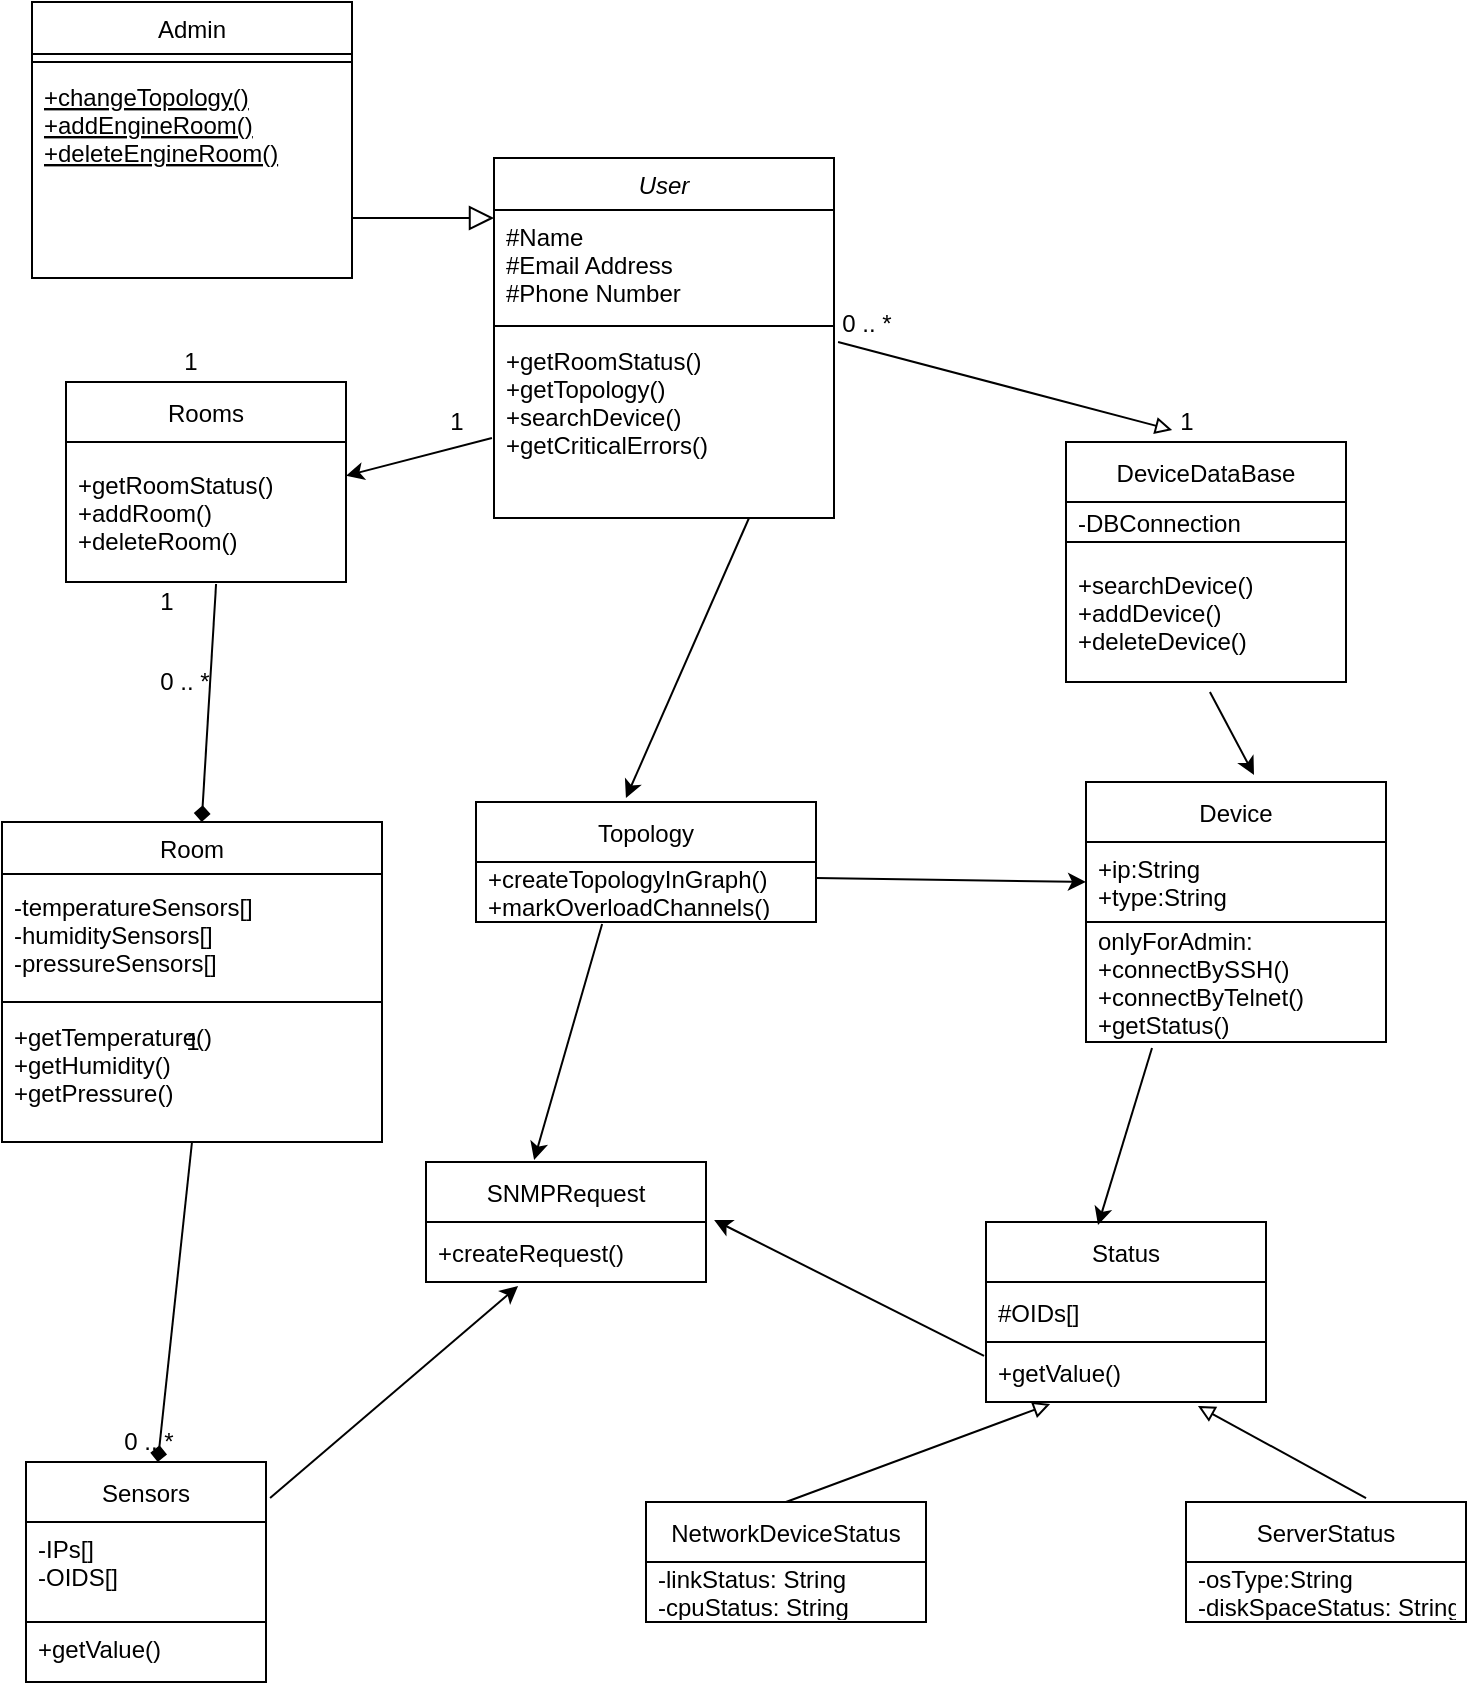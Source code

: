 <mxfile version="15.8.8" type="github">
  <diagram id="C5RBs43oDa-KdzZeNtuy" name="Page-1">
    <mxGraphModel dx="1422" dy="664" grid="1" gridSize="10" guides="1" tooltips="1" connect="1" arrows="1" fold="1" page="1" pageScale="1" pageWidth="827" pageHeight="1169" math="0" shadow="0">
      <root>
        <mxCell id="WIyWlLk6GJQsqaUBKTNV-0" />
        <mxCell id="WIyWlLk6GJQsqaUBKTNV-1" parent="WIyWlLk6GJQsqaUBKTNV-0" />
        <mxCell id="zkfFHV4jXpPFQw0GAbJ--0" value="User" style="swimlane;fontStyle=2;align=center;verticalAlign=top;childLayout=stackLayout;horizontal=1;startSize=26;horizontalStack=0;resizeParent=1;resizeLast=0;collapsible=1;marginBottom=0;rounded=0;shadow=0;strokeWidth=1;" parent="WIyWlLk6GJQsqaUBKTNV-1" vertex="1">
          <mxGeometry x="264" y="168" width="170" height="180" as="geometry">
            <mxRectangle x="230" y="140" width="160" height="26" as="alternateBounds" />
          </mxGeometry>
        </mxCell>
        <mxCell id="zkfFHV4jXpPFQw0GAbJ--1" value="#Name&#xa;#Email Address&#xa;#Phone Number" style="text;align=left;verticalAlign=top;spacingLeft=4;spacingRight=4;overflow=hidden;rotatable=0;points=[[0,0.5],[1,0.5]];portConstraint=eastwest;" parent="zkfFHV4jXpPFQw0GAbJ--0" vertex="1">
          <mxGeometry y="26" width="170" height="54" as="geometry" />
        </mxCell>
        <mxCell id="zkfFHV4jXpPFQw0GAbJ--4" value="" style="line;html=1;strokeWidth=1;align=left;verticalAlign=middle;spacingTop=-1;spacingLeft=3;spacingRight=3;rotatable=0;labelPosition=right;points=[];portConstraint=eastwest;" parent="zkfFHV4jXpPFQw0GAbJ--0" vertex="1">
          <mxGeometry y="80" width="170" height="8" as="geometry" />
        </mxCell>
        <mxCell id="zkfFHV4jXpPFQw0GAbJ--5" value="+getRoomStatus()&#xa;+getTopology()&#xa;+searchDevice()&#xa;+getCriticalErrors()" style="text;align=left;verticalAlign=top;spacingLeft=4;spacingRight=4;overflow=hidden;rotatable=0;points=[[0,0.5],[1,0.5]];portConstraint=eastwest;" parent="zkfFHV4jXpPFQw0GAbJ--0" vertex="1">
          <mxGeometry y="88" width="170" height="68" as="geometry" />
        </mxCell>
        <mxCell id="zkfFHV4jXpPFQw0GAbJ--6" value="Admin" style="swimlane;fontStyle=0;align=center;verticalAlign=top;childLayout=stackLayout;horizontal=1;startSize=26;horizontalStack=0;resizeParent=1;resizeLast=0;collapsible=1;marginBottom=0;rounded=0;shadow=0;strokeWidth=1;" parent="WIyWlLk6GJQsqaUBKTNV-1" vertex="1">
          <mxGeometry x="33" y="90" width="160" height="138" as="geometry">
            <mxRectangle x="130" y="380" width="160" height="26" as="alternateBounds" />
          </mxGeometry>
        </mxCell>
        <mxCell id="zkfFHV4jXpPFQw0GAbJ--9" value="" style="line;html=1;strokeWidth=1;align=left;verticalAlign=middle;spacingTop=-1;spacingLeft=3;spacingRight=3;rotatable=0;labelPosition=right;points=[];portConstraint=eastwest;" parent="zkfFHV4jXpPFQw0GAbJ--6" vertex="1">
          <mxGeometry y="26" width="160" height="8" as="geometry" />
        </mxCell>
        <mxCell id="zkfFHV4jXpPFQw0GAbJ--10" value="+changeTopology()&#xa;+addEngineRoom()&#xa;+deleteEngineRoom()" style="text;align=left;verticalAlign=top;spacingLeft=4;spacingRight=4;overflow=hidden;rotatable=0;points=[[0,0.5],[1,0.5]];portConstraint=eastwest;fontStyle=4" parent="zkfFHV4jXpPFQw0GAbJ--6" vertex="1">
          <mxGeometry y="34" width="160" height="66" as="geometry" />
        </mxCell>
        <mxCell id="zkfFHV4jXpPFQw0GAbJ--12" value="" style="endArrow=block;endSize=10;endFill=0;shadow=0;strokeWidth=1;rounded=0;edgeStyle=elbowEdgeStyle;elbow=vertical;" parent="WIyWlLk6GJQsqaUBKTNV-1" source="zkfFHV4jXpPFQw0GAbJ--6" target="zkfFHV4jXpPFQw0GAbJ--0" edge="1">
          <mxGeometry width="160" relative="1" as="geometry">
            <mxPoint x="200" y="203" as="sourcePoint" />
            <mxPoint x="200" y="203" as="targetPoint" />
          </mxGeometry>
        </mxCell>
        <mxCell id="zkfFHV4jXpPFQw0GAbJ--17" value="Room" style="swimlane;fontStyle=0;align=center;verticalAlign=top;childLayout=stackLayout;horizontal=1;startSize=26;horizontalStack=0;resizeParent=1;resizeLast=0;collapsible=1;marginBottom=0;rounded=0;shadow=0;strokeWidth=1;" parent="WIyWlLk6GJQsqaUBKTNV-1" vertex="1">
          <mxGeometry x="18" y="500" width="190" height="160" as="geometry">
            <mxRectangle x="550" y="140" width="160" height="26" as="alternateBounds" />
          </mxGeometry>
        </mxCell>
        <mxCell id="eJvLGvdsUTofTJq8VEqU-31" value="-temperatureSensors[]&#xa;-humiditySensors[]&#xa;-pressureSensors[]" style="text;strokeColor=none;fillColor=none;align=left;verticalAlign=middle;spacingLeft=4;spacingRight=4;overflow=hidden;points=[[0,0.5],[1,0.5]];portConstraint=eastwest;rotatable=0;" vertex="1" parent="zkfFHV4jXpPFQw0GAbJ--17">
          <mxGeometry y="26" width="190" height="60" as="geometry" />
        </mxCell>
        <mxCell id="zkfFHV4jXpPFQw0GAbJ--23" value="" style="line;html=1;strokeWidth=1;align=left;verticalAlign=middle;spacingTop=-1;spacingLeft=3;spacingRight=3;rotatable=0;labelPosition=right;points=[];portConstraint=eastwest;" parent="zkfFHV4jXpPFQw0GAbJ--17" vertex="1">
          <mxGeometry y="86" width="190" height="8" as="geometry" />
        </mxCell>
        <mxCell id="zkfFHV4jXpPFQw0GAbJ--24" value="+getTemperature()&#xa;+getHumidity()&#xa;+getPressure()" style="text;align=left;verticalAlign=top;spacingLeft=4;spacingRight=4;overflow=hidden;rotatable=0;points=[[0,0.5],[1,0.5]];portConstraint=eastwest;" parent="zkfFHV4jXpPFQw0GAbJ--17" vertex="1">
          <mxGeometry y="94" width="190" height="60" as="geometry" />
        </mxCell>
        <mxCell id="eJvLGvdsUTofTJq8VEqU-1" value="Topology" style="swimlane;fontStyle=0;childLayout=stackLayout;horizontal=1;startSize=30;horizontalStack=0;resizeParent=1;resizeParentMax=0;resizeLast=0;collapsible=1;marginBottom=0;" vertex="1" parent="WIyWlLk6GJQsqaUBKTNV-1">
          <mxGeometry x="255" y="490" width="170" height="60" as="geometry" />
        </mxCell>
        <mxCell id="eJvLGvdsUTofTJq8VEqU-2" value="+createTopologyInGraph()&#xa;+markOverloadChannels()" style="text;strokeColor=none;fillColor=none;align=left;verticalAlign=middle;spacingLeft=4;spacingRight=4;overflow=hidden;points=[[0,0.5],[1,0.5]];portConstraint=eastwest;rotatable=0;" vertex="1" parent="eJvLGvdsUTofTJq8VEqU-1">
          <mxGeometry y="30" width="170" height="30" as="geometry" />
        </mxCell>
        <mxCell id="eJvLGvdsUTofTJq8VEqU-5" value="Device" style="swimlane;fontStyle=0;childLayout=stackLayout;horizontal=1;startSize=30;horizontalStack=0;resizeParent=1;resizeParentMax=0;resizeLast=0;collapsible=1;marginBottom=0;" vertex="1" parent="WIyWlLk6GJQsqaUBKTNV-1">
          <mxGeometry x="560" y="480" width="150" height="130" as="geometry" />
        </mxCell>
        <mxCell id="eJvLGvdsUTofTJq8VEqU-6" value="+ip:String&#xa;+type:String" style="text;strokeColor=none;fillColor=none;align=left;verticalAlign=middle;spacingLeft=4;spacingRight=4;overflow=hidden;points=[[0,0.5],[1,0.5]];portConstraint=eastwest;rotatable=0;" vertex="1" parent="eJvLGvdsUTofTJq8VEqU-5">
          <mxGeometry y="30" width="150" height="40" as="geometry" />
        </mxCell>
        <mxCell id="eJvLGvdsUTofTJq8VEqU-33" value="onlyForAdmin:&#xa;+connectBySSH()&#xa;+connectByTelnet()&#xa;+getStatus()" style="text;strokeColor=default;fillColor=none;align=left;verticalAlign=middle;spacingLeft=4;spacingRight=4;overflow=hidden;points=[[0,0.5],[1,0.5]];portConstraint=eastwest;rotatable=0;" vertex="1" parent="eJvLGvdsUTofTJq8VEqU-5">
          <mxGeometry y="70" width="150" height="60" as="geometry" />
        </mxCell>
        <mxCell id="eJvLGvdsUTofTJq8VEqU-9" value="" style="endArrow=block;html=1;rounded=0;entryX=0.379;entryY=-0.05;entryDx=0;entryDy=0;entryPerimeter=0;exitX=1.012;exitY=0.059;exitDx=0;exitDy=0;exitPerimeter=0;endFill=0;" edge="1" parent="WIyWlLk6GJQsqaUBKTNV-1" source="zkfFHV4jXpPFQw0GAbJ--5" target="eJvLGvdsUTofTJq8VEqU-15">
          <mxGeometry width="50" height="50" relative="1" as="geometry">
            <mxPoint x="190" y="202" as="sourcePoint" />
            <mxPoint x="440" y="460" as="targetPoint" />
          </mxGeometry>
        </mxCell>
        <mxCell id="eJvLGvdsUTofTJq8VEqU-10" value="Rooms" style="swimlane;fontStyle=0;childLayout=stackLayout;horizontal=1;startSize=30;horizontalStack=0;resizeParent=1;resizeParentMax=0;resizeLast=0;collapsible=1;marginBottom=0;" vertex="1" parent="WIyWlLk6GJQsqaUBKTNV-1">
          <mxGeometry x="50" y="280" width="140" height="100" as="geometry" />
        </mxCell>
        <mxCell id="eJvLGvdsUTofTJq8VEqU-11" value="+getRoomStatus()&#xa;+addRoom()&#xa;+deleteRoom()" style="text;strokeColor=none;fillColor=none;align=left;verticalAlign=middle;spacingLeft=4;spacingRight=4;overflow=hidden;points=[[0,0.5],[1,0.5]];portConstraint=eastwest;rotatable=0;" vertex="1" parent="eJvLGvdsUTofTJq8VEqU-10">
          <mxGeometry y="30" width="140" height="70" as="geometry" />
        </mxCell>
        <mxCell id="eJvLGvdsUTofTJq8VEqU-14" value="" style="endArrow=diamond;html=1;rounded=0;exitX=0.536;exitY=1.014;exitDx=0;exitDy=0;exitPerimeter=0;endFill=1;" edge="1" parent="WIyWlLk6GJQsqaUBKTNV-1" source="eJvLGvdsUTofTJq8VEqU-11" target="zkfFHV4jXpPFQw0GAbJ--17">
          <mxGeometry width="50" height="50" relative="1" as="geometry">
            <mxPoint x="484" y="175" as="sourcePoint" />
            <mxPoint x="440" y="190" as="targetPoint" />
          </mxGeometry>
        </mxCell>
        <mxCell id="eJvLGvdsUTofTJq8VEqU-15" value="DeviceDataBase" style="swimlane;fontStyle=0;childLayout=stackLayout;horizontal=1;startSize=30;horizontalStack=0;resizeParent=1;resizeParentMax=0;resizeLast=0;collapsible=1;marginBottom=0;" vertex="1" parent="WIyWlLk6GJQsqaUBKTNV-1">
          <mxGeometry x="550" y="310" width="140" height="120" as="geometry" />
        </mxCell>
        <mxCell id="eJvLGvdsUTofTJq8VEqU-16" value="-DBConnection" style="text;strokeColor=none;fillColor=none;align=left;verticalAlign=middle;spacingLeft=4;spacingRight=4;overflow=hidden;points=[[0,0.5],[1,0.5]];portConstraint=eastwest;rotatable=0;" vertex="1" parent="eJvLGvdsUTofTJq8VEqU-15">
          <mxGeometry y="30" width="140" height="20" as="geometry" />
        </mxCell>
        <mxCell id="eJvLGvdsUTofTJq8VEqU-17" value="+searchDevice()&#xa;+addDevice()&#xa;+deleteDevice()" style="text;strokeColor=default;fillColor=none;align=left;verticalAlign=middle;spacingLeft=4;spacingRight=4;overflow=hidden;points=[[0,0.5],[1,0.5]];portConstraint=eastwest;rotatable=0;" vertex="1" parent="eJvLGvdsUTofTJq8VEqU-15">
          <mxGeometry y="50" width="140" height="70" as="geometry" />
        </mxCell>
        <mxCell id="eJvLGvdsUTofTJq8VEqU-24" value="SNMPRequest" style="swimlane;fontStyle=0;childLayout=stackLayout;horizontal=1;startSize=30;horizontalStack=0;resizeParent=1;resizeParentMax=0;resizeLast=0;collapsible=1;marginBottom=0;" vertex="1" parent="WIyWlLk6GJQsqaUBKTNV-1">
          <mxGeometry x="230" y="670" width="140" height="60" as="geometry" />
        </mxCell>
        <mxCell id="eJvLGvdsUTofTJq8VEqU-25" value="+createRequest()" style="text;strokeColor=none;fillColor=none;align=left;verticalAlign=middle;spacingLeft=4;spacingRight=4;overflow=hidden;points=[[0,0.5],[1,0.5]];portConstraint=eastwest;rotatable=0;" vertex="1" parent="eJvLGvdsUTofTJq8VEqU-24">
          <mxGeometry y="30" width="140" height="30" as="geometry" />
        </mxCell>
        <mxCell id="eJvLGvdsUTofTJq8VEqU-29" value="" style="endArrow=classic;html=1;rounded=0;entryX=0.441;entryY=-0.033;entryDx=0;entryDy=0;entryPerimeter=0;exitX=0.75;exitY=1;exitDx=0;exitDy=0;" edge="1" parent="WIyWlLk6GJQsqaUBKTNV-1" source="zkfFHV4jXpPFQw0GAbJ--0" target="eJvLGvdsUTofTJq8VEqU-1">
          <mxGeometry width="50" height="50" relative="1" as="geometry">
            <mxPoint x="390" y="430" as="sourcePoint" />
            <mxPoint x="440" y="380" as="targetPoint" />
          </mxGeometry>
        </mxCell>
        <mxCell id="eJvLGvdsUTofTJq8VEqU-32" value="" style="endArrow=classic;html=1;rounded=0;entryX=0;entryY=0.5;entryDx=0;entryDy=0;exitX=1;exitY=0.267;exitDx=0;exitDy=0;exitPerimeter=0;" edge="1" parent="WIyWlLk6GJQsqaUBKTNV-1" source="eJvLGvdsUTofTJq8VEqU-2" target="eJvLGvdsUTofTJq8VEqU-6">
          <mxGeometry width="50" height="50" relative="1" as="geometry">
            <mxPoint x="360" y="580" as="sourcePoint" />
            <mxPoint x="440" y="350" as="targetPoint" />
          </mxGeometry>
        </mxCell>
        <mxCell id="eJvLGvdsUTofTJq8VEqU-34" value="Status" style="swimlane;fontStyle=0;childLayout=stackLayout;horizontal=1;startSize=30;horizontalStack=0;resizeParent=1;resizeParentMax=0;resizeLast=0;collapsible=1;marginBottom=0;strokeColor=default;" vertex="1" parent="WIyWlLk6GJQsqaUBKTNV-1">
          <mxGeometry x="510" y="700" width="140" height="90" as="geometry" />
        </mxCell>
        <mxCell id="eJvLGvdsUTofTJq8VEqU-94" value="#OIDs[]" style="text;strokeColor=default;fillColor=none;align=left;verticalAlign=middle;spacingLeft=4;spacingRight=4;overflow=hidden;points=[[0,0.5],[1,0.5]];portConstraint=eastwest;rotatable=0;" vertex="1" parent="eJvLGvdsUTofTJq8VEqU-34">
          <mxGeometry y="30" width="140" height="30" as="geometry" />
        </mxCell>
        <mxCell id="eJvLGvdsUTofTJq8VEqU-35" value="+getValue()" style="text;strokeColor=none;fillColor=none;align=left;verticalAlign=middle;spacingLeft=4;spacingRight=4;overflow=hidden;points=[[0,0.5],[1,0.5]];portConstraint=eastwest;rotatable=0;" vertex="1" parent="eJvLGvdsUTofTJq8VEqU-34">
          <mxGeometry y="60" width="140" height="30" as="geometry" />
        </mxCell>
        <mxCell id="eJvLGvdsUTofTJq8VEqU-44" value="" style="endArrow=classic;html=1;rounded=0;exitX=0.371;exitY=1.033;exitDx=0;exitDy=0;exitPerimeter=0;entryX=0.386;entryY=-0.017;entryDx=0;entryDy=0;entryPerimeter=0;" edge="1" parent="WIyWlLk6GJQsqaUBKTNV-1" source="eJvLGvdsUTofTJq8VEqU-2" target="eJvLGvdsUTofTJq8VEqU-24">
          <mxGeometry width="50" height="50" relative="1" as="geometry">
            <mxPoint x="390" y="660" as="sourcePoint" />
            <mxPoint x="440" y="610" as="targetPoint" />
          </mxGeometry>
        </mxCell>
        <mxCell id="eJvLGvdsUTofTJq8VEqU-45" value="" style="endArrow=classic;html=1;rounded=0;exitX=-0.006;exitY=0.765;exitDx=0;exitDy=0;exitPerimeter=0;" edge="1" parent="WIyWlLk6GJQsqaUBKTNV-1" source="zkfFHV4jXpPFQw0GAbJ--5" target="eJvLGvdsUTofTJq8VEqU-11">
          <mxGeometry width="50" height="50" relative="1" as="geometry">
            <mxPoint x="330" y="240" as="sourcePoint" />
            <mxPoint x="440" y="220" as="targetPoint" />
          </mxGeometry>
        </mxCell>
        <mxCell id="eJvLGvdsUTofTJq8VEqU-46" value="" style="endArrow=classic;html=1;rounded=0;exitX=0.514;exitY=1.071;exitDx=0;exitDy=0;exitPerimeter=0;entryX=0.56;entryY=-0.027;entryDx=0;entryDy=0;entryPerimeter=0;" edge="1" parent="WIyWlLk6GJQsqaUBKTNV-1" source="eJvLGvdsUTofTJq8VEqU-17" target="eJvLGvdsUTofTJq8VEqU-5">
          <mxGeometry width="50" height="50" relative="1" as="geometry">
            <mxPoint x="390" y="270" as="sourcePoint" />
            <mxPoint x="440" y="220" as="targetPoint" />
          </mxGeometry>
        </mxCell>
        <mxCell id="eJvLGvdsUTofTJq8VEqU-47" value="" style="endArrow=classic;html=1;rounded=0;exitX=0.22;exitY=1.05;exitDx=0;exitDy=0;exitPerimeter=0;entryX=0.4;entryY=0.017;entryDx=0;entryDy=0;entryPerimeter=0;" edge="1" parent="WIyWlLk6GJQsqaUBKTNV-1" source="eJvLGvdsUTofTJq8VEqU-33" target="eJvLGvdsUTofTJq8VEqU-34">
          <mxGeometry width="50" height="50" relative="1" as="geometry">
            <mxPoint x="390" y="580" as="sourcePoint" />
            <mxPoint x="440" y="530" as="targetPoint" />
          </mxGeometry>
        </mxCell>
        <mxCell id="eJvLGvdsUTofTJq8VEqU-48" value="NetworkDeviceStatus" style="swimlane;fontStyle=0;childLayout=stackLayout;horizontal=1;startSize=30;horizontalStack=0;resizeParent=1;resizeParentMax=0;resizeLast=0;collapsible=1;marginBottom=0;strokeColor=default;" vertex="1" parent="WIyWlLk6GJQsqaUBKTNV-1">
          <mxGeometry x="340" y="840" width="140" height="60" as="geometry" />
        </mxCell>
        <mxCell id="eJvLGvdsUTofTJq8VEqU-49" value="-linkStatus: String&#xa;-cpuStatus: String" style="text;strokeColor=default;fillColor=none;align=left;verticalAlign=middle;spacingLeft=4;spacingRight=4;overflow=hidden;points=[[0,0.5],[1,0.5]];portConstraint=eastwest;rotatable=0;" vertex="1" parent="eJvLGvdsUTofTJq8VEqU-48">
          <mxGeometry y="30" width="140" height="30" as="geometry" />
        </mxCell>
        <mxCell id="eJvLGvdsUTofTJq8VEqU-52" value="ServerStatus" style="swimlane;fontStyle=0;childLayout=stackLayout;horizontal=1;startSize=30;horizontalStack=0;resizeParent=1;resizeParentMax=0;resizeLast=0;collapsible=1;marginBottom=0;strokeColor=default;" vertex="1" parent="WIyWlLk6GJQsqaUBKTNV-1">
          <mxGeometry x="610" y="840" width="140" height="60" as="geometry" />
        </mxCell>
        <mxCell id="eJvLGvdsUTofTJq8VEqU-53" value="-osType:String&#xa;-diskSpaceStatus: String" style="text;strokeColor=default;fillColor=none;align=left;verticalAlign=middle;spacingLeft=4;spacingRight=4;overflow=hidden;points=[[0,0.5],[1,0.5]];portConstraint=eastwest;rotatable=0;" vertex="1" parent="eJvLGvdsUTofTJq8VEqU-52">
          <mxGeometry y="30" width="140" height="30" as="geometry" />
        </mxCell>
        <mxCell id="eJvLGvdsUTofTJq8VEqU-56" value="" style="endArrow=block;html=1;rounded=0;entryX=0.229;entryY=1.033;entryDx=0;entryDy=0;entryPerimeter=0;exitX=0.5;exitY=0;exitDx=0;exitDy=0;endFill=0;" edge="1" parent="WIyWlLk6GJQsqaUBKTNV-1" source="eJvLGvdsUTofTJq8VEqU-48" target="eJvLGvdsUTofTJq8VEqU-35">
          <mxGeometry width="50" height="50" relative="1" as="geometry">
            <mxPoint x="430" y="820" as="sourcePoint" />
            <mxPoint x="519.02" y="634" as="targetPoint" />
          </mxGeometry>
        </mxCell>
        <mxCell id="eJvLGvdsUTofTJq8VEqU-57" value="" style="endArrow=block;html=1;rounded=0;exitX=0.643;exitY=-0.033;exitDx=0;exitDy=0;exitPerimeter=0;entryX=0.757;entryY=1.067;entryDx=0;entryDy=0;entryPerimeter=0;endFill=0;" edge="1" parent="WIyWlLk6GJQsqaUBKTNV-1" source="eJvLGvdsUTofTJq8VEqU-52" target="eJvLGvdsUTofTJq8VEqU-35">
          <mxGeometry width="50" height="50" relative="1" as="geometry">
            <mxPoint x="390" y="820" as="sourcePoint" />
            <mxPoint x="603.02" y="642.01" as="targetPoint" />
          </mxGeometry>
        </mxCell>
        <mxCell id="eJvLGvdsUTofTJq8VEqU-58" value="" style="endArrow=classic;html=1;rounded=0;exitX=-0.007;exitY=0.233;exitDx=0;exitDy=0;exitPerimeter=0;entryX=1.029;entryY=-0.033;entryDx=0;entryDy=0;entryPerimeter=0;" edge="1" parent="WIyWlLk6GJQsqaUBKTNV-1" source="eJvLGvdsUTofTJq8VEqU-35" target="eJvLGvdsUTofTJq8VEqU-25">
          <mxGeometry width="50" height="50" relative="1" as="geometry">
            <mxPoint x="390" y="650" as="sourcePoint" />
            <mxPoint x="440" y="600" as="targetPoint" />
          </mxGeometry>
        </mxCell>
        <mxCell id="eJvLGvdsUTofTJq8VEqU-59" value="1" style="text;html=1;align=center;verticalAlign=middle;resizable=0;points=[];autosize=1;strokeColor=none;fillColor=none;" vertex="1" parent="WIyWlLk6GJQsqaUBKTNV-1">
          <mxGeometry x="235" y="290" width="20" height="20" as="geometry" />
        </mxCell>
        <mxCell id="eJvLGvdsUTofTJq8VEqU-60" value="1" style="text;html=1;align=center;verticalAlign=middle;resizable=0;points=[];autosize=1;strokeColor=none;fillColor=none;" vertex="1" parent="WIyWlLk6GJQsqaUBKTNV-1">
          <mxGeometry x="102" y="260" width="20" height="20" as="geometry" />
        </mxCell>
        <mxCell id="eJvLGvdsUTofTJq8VEqU-61" value="1" style="text;html=1;align=center;verticalAlign=middle;resizable=0;points=[];autosize=1;strokeColor=none;fillColor=none;" vertex="1" parent="WIyWlLk6GJQsqaUBKTNV-1">
          <mxGeometry x="90" y="380" width="20" height="20" as="geometry" />
        </mxCell>
        <mxCell id="eJvLGvdsUTofTJq8VEqU-62" value="0 .. *" style="text;html=1;align=center;verticalAlign=middle;resizable=0;points=[];autosize=1;strokeColor=none;fillColor=none;" vertex="1" parent="WIyWlLk6GJQsqaUBKTNV-1">
          <mxGeometry x="89" y="420" width="40" height="20" as="geometry" />
        </mxCell>
        <mxCell id="eJvLGvdsUTofTJq8VEqU-63" value="0 .. *" style="text;html=1;align=center;verticalAlign=middle;resizable=0;points=[];autosize=1;strokeColor=none;fillColor=none;" vertex="1" parent="WIyWlLk6GJQsqaUBKTNV-1">
          <mxGeometry x="430" y="241" width="40" height="20" as="geometry" />
        </mxCell>
        <mxCell id="eJvLGvdsUTofTJq8VEqU-64" value="1" style="text;html=1;align=center;verticalAlign=middle;resizable=0;points=[];autosize=1;strokeColor=none;fillColor=none;" vertex="1" parent="WIyWlLk6GJQsqaUBKTNV-1">
          <mxGeometry x="600" y="290" width="20" height="20" as="geometry" />
        </mxCell>
        <mxCell id="eJvLGvdsUTofTJq8VEqU-69" value="Sensors" style="swimlane;fontStyle=0;childLayout=stackLayout;horizontal=1;startSize=30;horizontalStack=0;resizeParent=1;resizeParentMax=0;resizeLast=0;collapsible=1;marginBottom=0;strokeColor=default;" vertex="1" parent="WIyWlLk6GJQsqaUBKTNV-1">
          <mxGeometry x="30" y="820" width="120" height="110" as="geometry" />
        </mxCell>
        <mxCell id="eJvLGvdsUTofTJq8VEqU-92" value="-IPs[]&#xa;-OIDS[]" style="text;align=left;verticalAlign=top;spacingLeft=4;spacingRight=4;overflow=hidden;rotatable=0;points=[[0,0.5],[1,0.5]];portConstraint=eastwest;strokeColor=default;" vertex="1" parent="eJvLGvdsUTofTJq8VEqU-69">
          <mxGeometry y="30" width="120" height="50" as="geometry" />
        </mxCell>
        <mxCell id="eJvLGvdsUTofTJq8VEqU-76" value="+getValue()" style="text;align=left;verticalAlign=top;spacingLeft=4;spacingRight=4;overflow=hidden;rotatable=0;points=[[0,0.5],[1,0.5]];portConstraint=eastwest;" vertex="1" parent="eJvLGvdsUTofTJq8VEqU-69">
          <mxGeometry y="80" width="120" height="30" as="geometry" />
        </mxCell>
        <mxCell id="eJvLGvdsUTofTJq8VEqU-73" value="" style="endArrow=diamond;html=1;rounded=0;exitX=0.5;exitY=1;exitDx=0;exitDy=0;endFill=1;" edge="1" parent="WIyWlLk6GJQsqaUBKTNV-1" source="zkfFHV4jXpPFQw0GAbJ--17" target="eJvLGvdsUTofTJq8VEqU-69">
          <mxGeometry width="50" height="50" relative="1" as="geometry">
            <mxPoint x="390" y="660" as="sourcePoint" />
            <mxPoint x="440" y="610" as="targetPoint" />
          </mxGeometry>
        </mxCell>
        <mxCell id="eJvLGvdsUTofTJq8VEqU-74" value="1" style="text;html=1;align=center;verticalAlign=middle;resizable=0;points=[];autosize=1;strokeColor=none;fillColor=none;" vertex="1" parent="WIyWlLk6GJQsqaUBKTNV-1">
          <mxGeometry x="103" y="600" width="20" height="20" as="geometry" />
        </mxCell>
        <mxCell id="eJvLGvdsUTofTJq8VEqU-75" value="0 .. *" style="text;html=1;align=center;verticalAlign=middle;resizable=0;points=[];autosize=1;strokeColor=none;fillColor=none;" vertex="1" parent="WIyWlLk6GJQsqaUBKTNV-1">
          <mxGeometry x="71" y="800" width="40" height="20" as="geometry" />
        </mxCell>
        <mxCell id="eJvLGvdsUTofTJq8VEqU-93" value="" style="endArrow=classic;html=1;rounded=0;exitX=1.017;exitY=0.164;exitDx=0;exitDy=0;entryX=0.329;entryY=1.067;entryDx=0;entryDy=0;entryPerimeter=0;exitPerimeter=0;" edge="1" parent="WIyWlLk6GJQsqaUBKTNV-1" source="eJvLGvdsUTofTJq8VEqU-69" target="eJvLGvdsUTofTJq8VEqU-25">
          <mxGeometry width="50" height="50" relative="1" as="geometry">
            <mxPoint x="390" y="790" as="sourcePoint" />
            <mxPoint x="440" y="740" as="targetPoint" />
          </mxGeometry>
        </mxCell>
      </root>
    </mxGraphModel>
  </diagram>
</mxfile>
